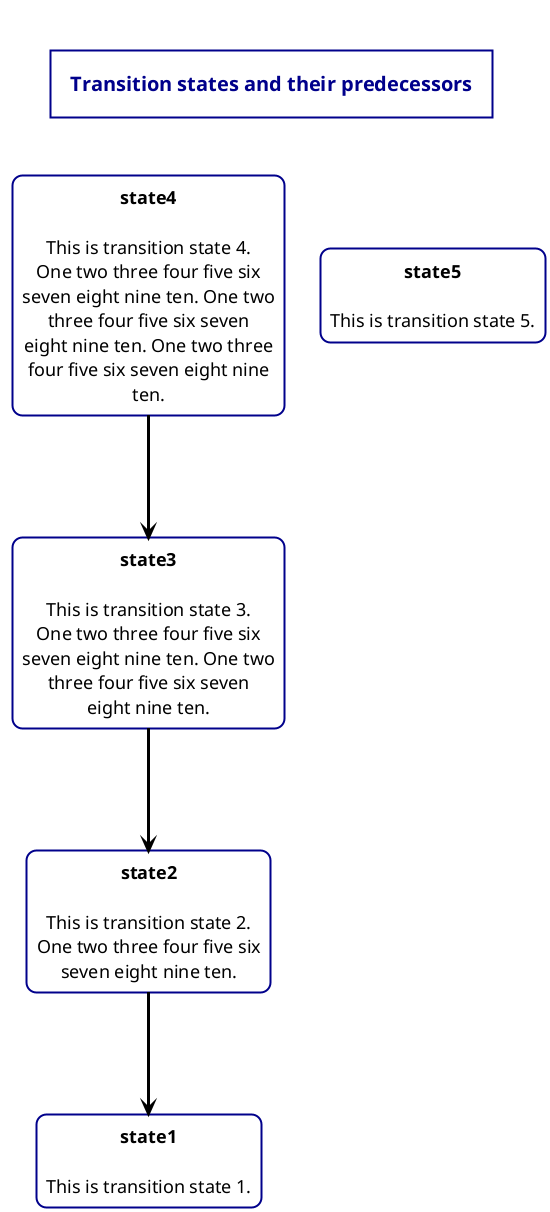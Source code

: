 @startuml transitionstates

<style>
    Shadowing false
    Rectangle {
        BackgroundColor cornsilk
        FontSize 18
        FontStyle normal
        HorizontalAlignment left
        LineColor black
        LineThickness 3
        RoundCorner 20
    }
    Arrow {
        LineColor black
        LineThickness 3
    }
    Title {
        BackgroundColor white
        FontColor darkblue
        FontSize 20
        FontStyle bold
        HorizontalAlignment center
        LineColor darkblue
        LineThickness 2
        Margin 50
        Padding 20
    }
</style>


title Transition states and their predecessors

rectangle "<b>state1</b>\n\nThis is transition state 1." as state1
rectangle "<b>state2</b>\n\nThis is transition state 2.\nOne two three four five six\nseven eight nine ten." as state2
rectangle "<b>state3</b>\n\nThis is transition state 3.\nOne two three four five six\nseven eight nine ten. One two\nthree four five six seven\neight nine ten." as state3
rectangle "<b>state4</b>\n\nThis is transition state 4.\nOne two three four five six\nseven eight nine ten. One two\nthree four five six seven\neight nine ten. One two three\nfour five six seven eight nine\nten." as state4
rectangle "<b>state5</b>\n\nThis is transition state 5." as state5

state2 ---> state1
state3 ---> state2
state4 ---> state3

@enduml
